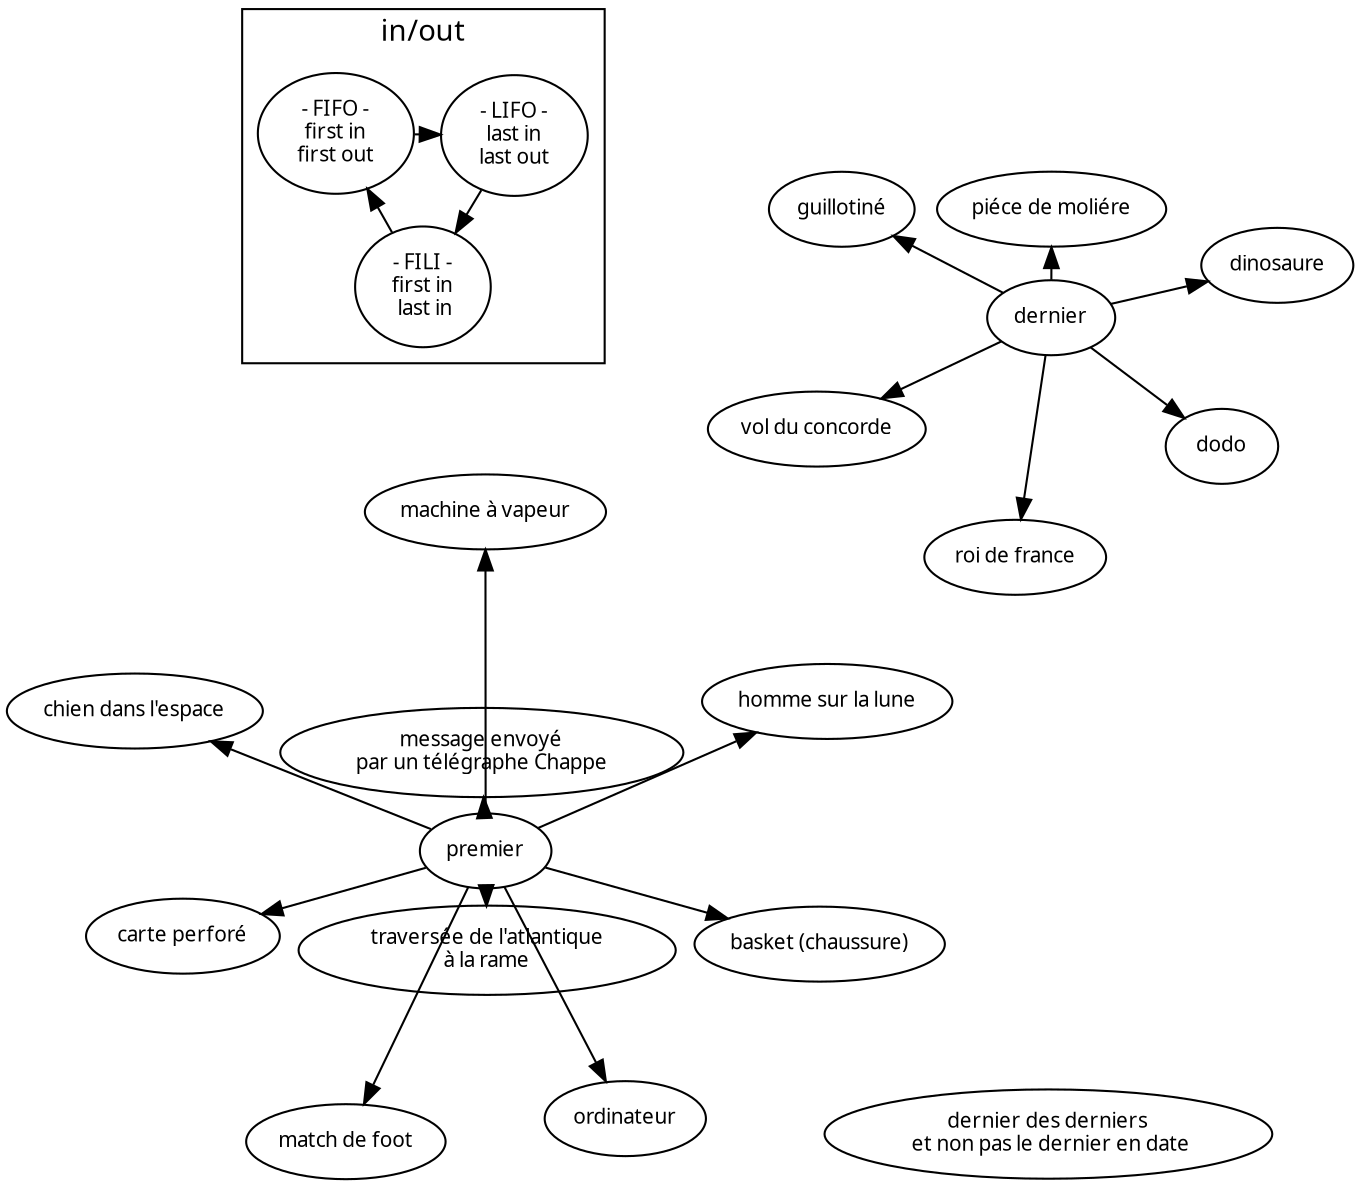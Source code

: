 digraph {

	layout= "fdp"
	

	fontname="myriadpro"
	fontsize = 14
	rankdir="LR"
	
	
	node [fontname="myriadpro", fontsize = 10]
	edge [fontname="monaco", fontsize = 9]
	
	first [label="premier"]
	last [label="dernier"]
	
	"dernier des derniers\n et non pas le dernier en date" 

	first -> "homme sur la lune"
	first -> "ordinateur"
	first -> "chien dans l'espace"
	first -> "machine à vapeur"
	first -> "message envoyé\npar un télégraphe Chappe"
	first -> "carte perforé"
	first -> "basket (chaussure)"
	first -> "match de foot"
	first -> "traversée de l'atlantique\nà la rame"
	
	last -> dodo
	last -> "roi de france"
	last -> "guillotiné"
	last -> "dinosaure"
	last -> "piéce de moliére"
	last -> "vol du concorde"

	subgraph cluster_FO{
	
		label="in/out"
		
		FIFO [label="- FIFO -\nfirst in\nfirst out"]
		LIFO [label="- LIFO -\nlast in\nlast out"]
		FILI [label="- FILI -\nfirst in\n last in"]

		FILI -> FIFO -> LIFO -> FILI
	}
	
}